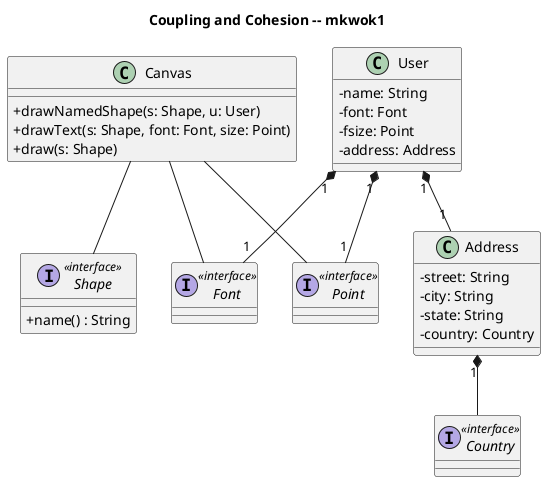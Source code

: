 @startuml Cohesion

Title: Coupling and Cohesion -- mkwok1

skinparam classAttributeIconSize 0

interface Font <<interface>> {}
interface Point <<interface>> {}
interface Country <<interface>> {}

interface Shape <<interface>> {
  + name() : String
}

class Address {
  - street: String
  - city: String
  - state: String
  - country: Country
}

class User {
  - name: String
  - font: Font
  - fsize: Point
  - address: Address
}

class Canvas {
  + drawNamedShape(s: Shape, u: User)
  + drawText(s: Shape, font: Font, size: Point)
  + draw(s: Shape)
}

User "1" *-- "1" Address
User "1" *-- "1" Point
User "1" *-- "1" Font

Canvas -- Shape
Canvas -- Point
Canvas -- Font

Address "1" *-- Country


@enduml
